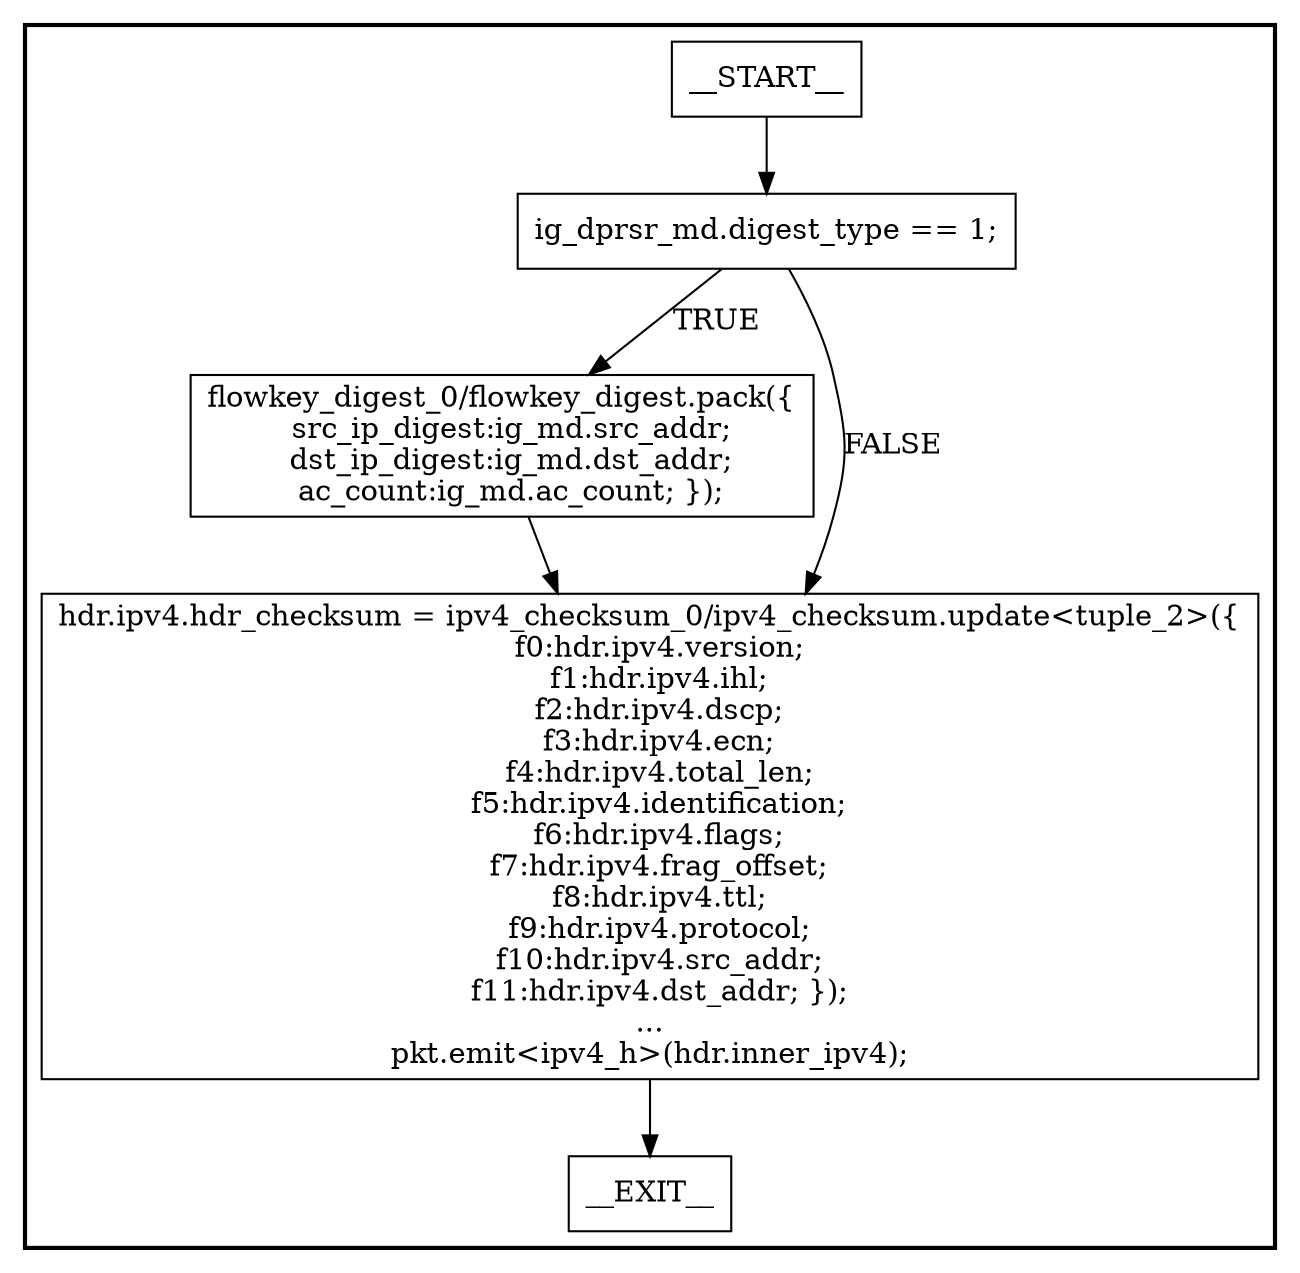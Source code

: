 digraph ShcIngressDeparser {
subgraph cluster {
graph [
label="", labeljust=r, style=bold];
0[label=__START__, margin="", shape=rectangle, style=solid];
1[label=__EXIT__, margin="", shape=rectangle, style=solid];
2[label="ig_dprsr_md.digest_type == 1;", margin="", shape=rectangle, style=solid];
3[label="flowkey_digest_0/flowkey_digest.pack({
  src_ip_digest:ig_md.src_addr;
  dst_ip_digest:ig_md.dst_addr;
  ac_count:ig_md.ac_count; });", margin="", shape=rectangle, style=solid];
4[label="hdr.ipv4.hdr_checksum = ipv4_checksum_0/ipv4_checksum.update<tuple_2>({
  f0:hdr.ipv4.version;
  f1:hdr.ipv4.ihl;
  f2:hdr.ipv4.dscp;
  f3:hdr.ipv4.ecn;
  f4:hdr.ipv4.total_len;
  f5:hdr.ipv4.identification;
  f6:hdr.ipv4.flags;
  f7:hdr.ipv4.frag_offset;
  f8:hdr.ipv4.ttl;
  f9:hdr.ipv4.protocol;
  f10:hdr.ipv4.src_addr;
  f11:hdr.ipv4.dst_addr; });
...
pkt.emit<ipv4_h>(hdr.inner_ipv4);", margin="", shape=rectangle, style=solid];
0 -> 2[label=""];
2 -> 3[label=TRUE];
2 -> 4[label=FALSE];
3 -> 4[label=""];
4 -> 1[label=""];
}
}
